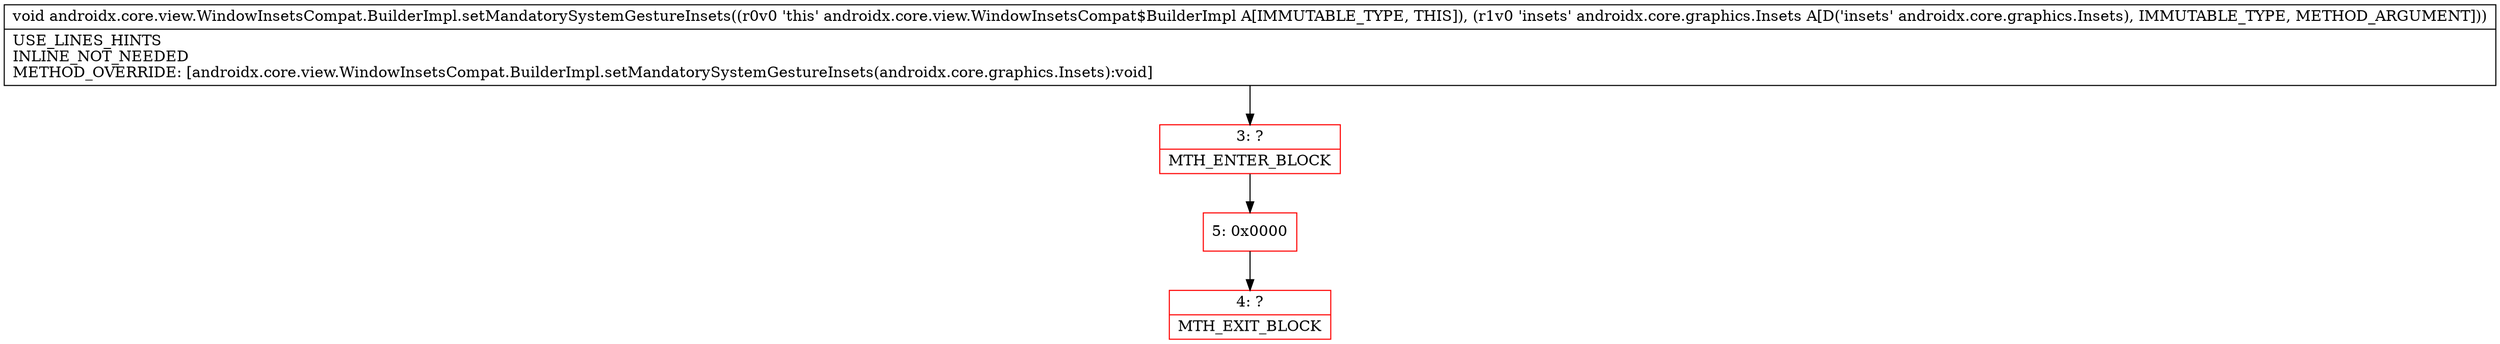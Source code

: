 digraph "CFG forandroidx.core.view.WindowInsetsCompat.BuilderImpl.setMandatorySystemGestureInsets(Landroidx\/core\/graphics\/Insets;)V" {
subgraph cluster_Region_571878144 {
label = "R(0)";
node [shape=record,color=blue];
}
Node_3 [shape=record,color=red,label="{3\:\ ?|MTH_ENTER_BLOCK\l}"];
Node_5 [shape=record,color=red,label="{5\:\ 0x0000}"];
Node_4 [shape=record,color=red,label="{4\:\ ?|MTH_EXIT_BLOCK\l}"];
MethodNode[shape=record,label="{void androidx.core.view.WindowInsetsCompat.BuilderImpl.setMandatorySystemGestureInsets((r0v0 'this' androidx.core.view.WindowInsetsCompat$BuilderImpl A[IMMUTABLE_TYPE, THIS]), (r1v0 'insets' androidx.core.graphics.Insets A[D('insets' androidx.core.graphics.Insets), IMMUTABLE_TYPE, METHOD_ARGUMENT]))  | USE_LINES_HINTS\lINLINE_NOT_NEEDED\lMETHOD_OVERRIDE: [androidx.core.view.WindowInsetsCompat.BuilderImpl.setMandatorySystemGestureInsets(androidx.core.graphics.Insets):void]\l}"];
MethodNode -> Node_3;Node_3 -> Node_5;
Node_5 -> Node_4;
}


